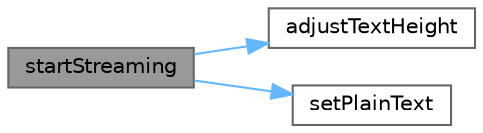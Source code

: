 digraph "startStreaming"
{
 // LATEX_PDF_SIZE
  bgcolor="transparent";
  edge [fontname=Helvetica,fontsize=10,labelfontname=Helvetica,labelfontsize=10];
  node [fontname=Helvetica,fontsize=10,shape=box,height=0.2,width=0.4];
  rankdir="LR";
  Node1 [id="Node000001",label="startStreaming",height=0.2,width=0.4,color="gray40", fillcolor="grey60", style="filled", fontcolor="black",tooltip="启动流式显示"];
  Node1 -> Node2 [id="edge1_Node000001_Node000002",color="steelblue1",style="solid",tooltip=" "];
  Node2 [id="Node000002",label="adjustTextHeight",height=0.2,width=0.4,color="grey40", fillcolor="white", style="filled",URL="$class_text_bubble.html#a8b432e082f6242771cc25ca9926621c9",tooltip="调整文本高度"];
  Node1 -> Node3 [id="edge2_Node000001_Node000003",color="steelblue1",style="solid",tooltip=" "];
  Node3 [id="Node000003",label="setPlainText",height=0.2,width=0.4,color="grey40", fillcolor="white", style="filled",URL="$class_text_bubble.html#ad95b7d6dc93287c2e4c2ad3f3c95570b",tooltip="设置纯文本内容"];
}
